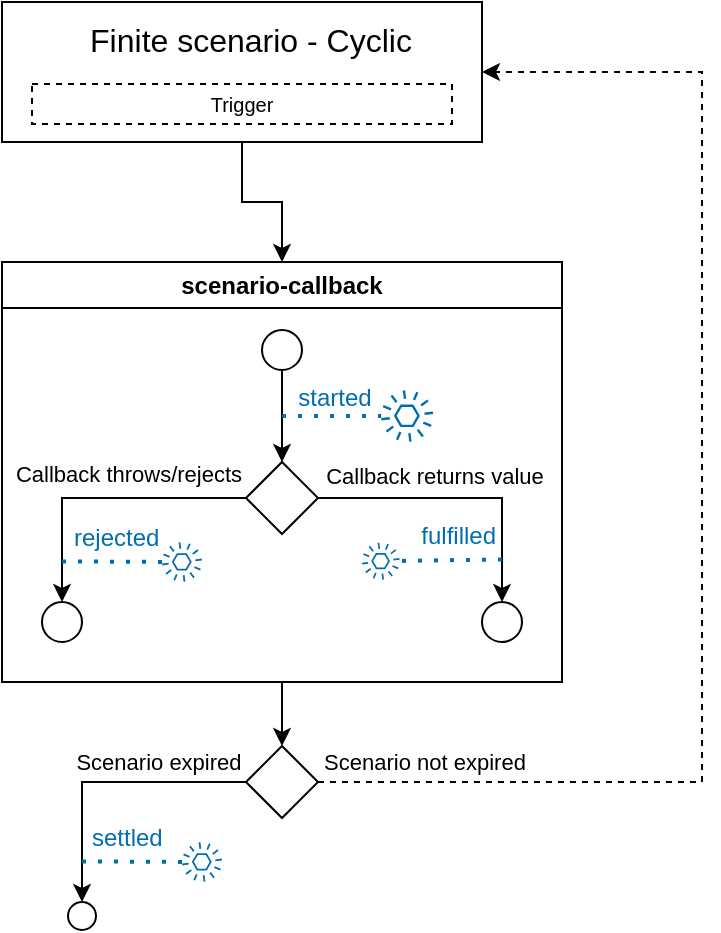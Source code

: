 <mxfile version="22.1.11" type="device">
  <diagram name="Page-1" id="GjADALFRXc79j0We-ExA">
    <mxGraphModel dx="1420" dy="875" grid="1" gridSize="10" guides="1" tooltips="1" connect="1" arrows="1" fold="1" page="1" pageScale="1" pageWidth="827" pageHeight="1169" math="0" shadow="0">
      <root>
        <mxCell id="0" />
        <mxCell id="1" parent="0" />
        <mxCell id="VPtR1da3bGN1WhFtwcaK-1" style="edgeStyle=orthogonalEdgeStyle;rounded=0;orthogonalLoop=1;jettySize=auto;html=1;entryX=1;entryY=0.5;entryDx=0;entryDy=0;dashed=1;" edge="1" parent="1" source="VPtR1da3bGN1WhFtwcaK-30" target="VPtR1da3bGN1WhFtwcaK-25">
          <mxGeometry relative="1" as="geometry">
            <Array as="points">
              <mxPoint x="390" y="440" />
              <mxPoint x="390" y="85" />
            </Array>
            <mxPoint x="230" y="438" as="sourcePoint" />
          </mxGeometry>
        </mxCell>
        <mxCell id="VPtR1da3bGN1WhFtwcaK-32" value="Scenario not expired" style="edgeLabel;html=1;align=center;verticalAlign=middle;resizable=0;points=[];" vertex="1" connectable="0" parent="VPtR1da3bGN1WhFtwcaK-1">
          <mxGeometry x="-0.87" y="1" relative="1" as="geometry">
            <mxPoint x="10" y="-9" as="offset" />
          </mxGeometry>
        </mxCell>
        <mxCell id="VPtR1da3bGN1WhFtwcaK-31" value="" style="edgeStyle=orthogonalEdgeStyle;rounded=0;orthogonalLoop=1;jettySize=auto;html=1;" edge="1" parent="1" source="VPtR1da3bGN1WhFtwcaK-2" target="VPtR1da3bGN1WhFtwcaK-30">
          <mxGeometry relative="1" as="geometry" />
        </mxCell>
        <mxCell id="VPtR1da3bGN1WhFtwcaK-2" value="scenario-callback" style="swimlane;whiteSpace=wrap;html=1;" vertex="1" parent="1">
          <mxGeometry x="40" y="180" width="280" height="210" as="geometry" />
        </mxCell>
        <mxCell id="VPtR1da3bGN1WhFtwcaK-3" value="" style="edgeStyle=orthogonalEdgeStyle;rounded=0;orthogonalLoop=1;jettySize=auto;html=1;" edge="1" parent="VPtR1da3bGN1WhFtwcaK-2" source="VPtR1da3bGN1WhFtwcaK-4" target="VPtR1da3bGN1WhFtwcaK-9">
          <mxGeometry relative="1" as="geometry" />
        </mxCell>
        <mxCell id="VPtR1da3bGN1WhFtwcaK-4" value="" style="ellipse;whiteSpace=wrap;html=1;aspect=fixed;" vertex="1" parent="VPtR1da3bGN1WhFtwcaK-2">
          <mxGeometry x="130" y="34" width="20" height="20" as="geometry" />
        </mxCell>
        <mxCell id="VPtR1da3bGN1WhFtwcaK-5" value="" style="edgeStyle=orthogonalEdgeStyle;rounded=0;orthogonalLoop=1;jettySize=auto;html=1;" edge="1" parent="VPtR1da3bGN1WhFtwcaK-2" source="VPtR1da3bGN1WhFtwcaK-9" target="VPtR1da3bGN1WhFtwcaK-14">
          <mxGeometry relative="1" as="geometry" />
        </mxCell>
        <mxCell id="VPtR1da3bGN1WhFtwcaK-6" value="Callback throws/rejects" style="edgeLabel;html=1;align=center;verticalAlign=middle;resizable=0;points=[];" vertex="1" connectable="0" parent="VPtR1da3bGN1WhFtwcaK-5">
          <mxGeometry x="-0.503" y="-3" relative="1" as="geometry">
            <mxPoint x="-23" y="-9" as="offset" />
          </mxGeometry>
        </mxCell>
        <mxCell id="VPtR1da3bGN1WhFtwcaK-7" value="" style="edgeStyle=orthogonalEdgeStyle;rounded=0;orthogonalLoop=1;jettySize=auto;html=1;" edge="1" parent="VPtR1da3bGN1WhFtwcaK-2" source="VPtR1da3bGN1WhFtwcaK-9" target="VPtR1da3bGN1WhFtwcaK-15">
          <mxGeometry relative="1" as="geometry">
            <mxPoint x="210" y="170" as="targetPoint" />
          </mxGeometry>
        </mxCell>
        <mxCell id="VPtR1da3bGN1WhFtwcaK-8" value="Callback returns value" style="edgeLabel;html=1;align=center;verticalAlign=middle;resizable=0;points=[];" vertex="1" connectable="0" parent="VPtR1da3bGN1WhFtwcaK-7">
          <mxGeometry x="-0.703" y="1" relative="1" as="geometry">
            <mxPoint x="36" y="-10" as="offset" />
          </mxGeometry>
        </mxCell>
        <mxCell id="VPtR1da3bGN1WhFtwcaK-9" value="" style="rhombus;whiteSpace=wrap;html=1;" vertex="1" parent="VPtR1da3bGN1WhFtwcaK-2">
          <mxGeometry x="122" y="100" width="36" height="36" as="geometry" />
        </mxCell>
        <mxCell id="VPtR1da3bGN1WhFtwcaK-10" value="" style="group" vertex="1" connectable="0" parent="VPtR1da3bGN1WhFtwcaK-2">
          <mxGeometry x="140" y="70" width="75.59" height="20" as="geometry" />
        </mxCell>
        <mxCell id="VPtR1da3bGN1WhFtwcaK-11" value="" style="endArrow=none;dashed=1;html=1;dashPattern=1 3;strokeWidth=2;rounded=0;fillColor=#1ba1e2;strokeColor=#006EAF;" edge="1" parent="VPtR1da3bGN1WhFtwcaK-10" target="VPtR1da3bGN1WhFtwcaK-13">
          <mxGeometry width="50" height="50" relative="1" as="geometry">
            <mxPoint y="7" as="sourcePoint" />
            <mxPoint x="10.409" y="25.2" as="targetPoint" />
          </mxGeometry>
        </mxCell>
        <mxCell id="VPtR1da3bGN1WhFtwcaK-12" value="started" style="edgeLabel;html=1;align=center;verticalAlign=middle;resizable=0;points=[];fontSize=12;fontColor=#006EAF;" vertex="1" connectable="0" parent="VPtR1da3bGN1WhFtwcaK-11">
          <mxGeometry x="0.211" relative="1" as="geometry">
            <mxPoint x="-4" y="-9" as="offset" />
          </mxGeometry>
        </mxCell>
        <mxCell id="VPtR1da3bGN1WhFtwcaK-13" value="" style="sketch=0;outlineConnect=0;fontColor=#ffffff;fillColor=#006EAF;strokeColor=#006EAF;dashed=0;verticalLabelPosition=bottom;verticalAlign=top;align=center;html=1;fontSize=12;fontStyle=0;aspect=fixed;pointerEvents=1;shape=mxgraph.aws4.event;" vertex="1" parent="VPtR1da3bGN1WhFtwcaK-10">
          <mxGeometry x="49.59" y="-6" width="26" height="26" as="geometry" />
        </mxCell>
        <mxCell id="VPtR1da3bGN1WhFtwcaK-14" value="" style="ellipse;whiteSpace=wrap;html=1;" vertex="1" parent="VPtR1da3bGN1WhFtwcaK-2">
          <mxGeometry x="20" y="170" width="20" height="20" as="geometry" />
        </mxCell>
        <mxCell id="VPtR1da3bGN1WhFtwcaK-15" value="" style="ellipse;whiteSpace=wrap;html=1;" vertex="1" parent="VPtR1da3bGN1WhFtwcaK-2">
          <mxGeometry x="240" y="170" width="20" height="20" as="geometry" />
        </mxCell>
        <mxCell id="VPtR1da3bGN1WhFtwcaK-16" value="" style="group" vertex="1" connectable="0" parent="VPtR1da3bGN1WhFtwcaK-2">
          <mxGeometry x="30" y="140" width="70" height="20" as="geometry" />
        </mxCell>
        <mxCell id="VPtR1da3bGN1WhFtwcaK-17" value="" style="endArrow=none;dashed=1;html=1;dashPattern=1 3;strokeWidth=2;rounded=0;fillColor=#1ba1e2;strokeColor=#006EAF;" edge="1" parent="VPtR1da3bGN1WhFtwcaK-16" target="VPtR1da3bGN1WhFtwcaK-19">
          <mxGeometry width="50" height="50" relative="1" as="geometry">
            <mxPoint y="9.71" as="sourcePoint" />
            <mxPoint x="129" y="9.71" as="targetPoint" />
          </mxGeometry>
        </mxCell>
        <mxCell id="VPtR1da3bGN1WhFtwcaK-18" value="rejected" style="edgeLabel;html=1;align=left;verticalAlign=middle;resizable=0;points=[];fontSize=12;fontColor=#006EAF;rotation=0;" vertex="1" connectable="0" parent="VPtR1da3bGN1WhFtwcaK-17">
          <mxGeometry x="0.211" relative="1" as="geometry">
            <mxPoint x="-26" y="-12" as="offset" />
          </mxGeometry>
        </mxCell>
        <mxCell id="VPtR1da3bGN1WhFtwcaK-19" value="" style="sketch=0;outlineConnect=0;fontColor=#ffffff;fillColor=#006EAF;strokeColor=#006EAF;dashed=0;verticalLabelPosition=bottom;verticalAlign=top;align=center;html=1;fontSize=12;fontStyle=0;aspect=fixed;pointerEvents=1;shape=mxgraph.aws4.event;" vertex="1" parent="VPtR1da3bGN1WhFtwcaK-16">
          <mxGeometry x="50" width="20" height="20" as="geometry" />
        </mxCell>
        <mxCell id="VPtR1da3bGN1WhFtwcaK-20" value="" style="group" vertex="1" connectable="0" parent="VPtR1da3bGN1WhFtwcaK-2">
          <mxGeometry x="180" y="140.2" width="70" height="18.8" as="geometry" />
        </mxCell>
        <mxCell id="VPtR1da3bGN1WhFtwcaK-21" value="" style="sketch=0;outlineConnect=0;fontColor=#ffffff;fillColor=#006EAF;strokeColor=#006EAF;dashed=0;verticalLabelPosition=bottom;verticalAlign=top;align=center;html=1;fontSize=12;fontStyle=0;aspect=fixed;pointerEvents=1;shape=mxgraph.aws4.event;" vertex="1" parent="VPtR1da3bGN1WhFtwcaK-20">
          <mxGeometry width="18.8" height="18.8" as="geometry" />
        </mxCell>
        <mxCell id="VPtR1da3bGN1WhFtwcaK-22" value="" style="endArrow=none;dashed=1;html=1;dashPattern=1 3;strokeWidth=2;rounded=0;fillColor=#1ba1e2;strokeColor=#006EAF;" edge="1" parent="VPtR1da3bGN1WhFtwcaK-20" target="VPtR1da3bGN1WhFtwcaK-21">
          <mxGeometry width="50" height="50" relative="1" as="geometry">
            <mxPoint x="70" y="8.51" as="sourcePoint" />
            <mxPoint x="150.84" y="8.51" as="targetPoint" />
          </mxGeometry>
        </mxCell>
        <mxCell id="VPtR1da3bGN1WhFtwcaK-23" value="fulfilled" style="edgeLabel;html=1;align=right;verticalAlign=middle;resizable=0;points=[];fontSize=12;fontColor=#006EAF;rotation=0;" vertex="1" connectable="0" parent="VPtR1da3bGN1WhFtwcaK-22">
          <mxGeometry x="0.211" relative="1" as="geometry">
            <mxPoint x="28" y="-12" as="offset" />
          </mxGeometry>
        </mxCell>
        <mxCell id="VPtR1da3bGN1WhFtwcaK-24" style="edgeStyle=orthogonalEdgeStyle;rounded=0;orthogonalLoop=1;jettySize=auto;html=1;" edge="1" parent="1" source="VPtR1da3bGN1WhFtwcaK-25" target="VPtR1da3bGN1WhFtwcaK-2">
          <mxGeometry relative="1" as="geometry" />
        </mxCell>
        <mxCell id="VPtR1da3bGN1WhFtwcaK-25" value="" style="rounded=0;whiteSpace=wrap;html=1;" vertex="1" parent="1">
          <mxGeometry x="40" y="50" width="240" height="70" as="geometry" />
        </mxCell>
        <mxCell id="VPtR1da3bGN1WhFtwcaK-26" value="Finite scenario - Cyclic" style="text;html=1;strokeColor=none;fillColor=none;align=center;verticalAlign=middle;whiteSpace=wrap;rounded=0;fontSize=16;" vertex="1" parent="1">
          <mxGeometry x="77.5" y="54" width="172.5" height="30" as="geometry" />
        </mxCell>
        <mxCell id="VPtR1da3bGN1WhFtwcaK-27" value="" style="group" vertex="1" connectable="0" parent="1">
          <mxGeometry x="75" y="67" width="190" height="44" as="geometry" />
        </mxCell>
        <mxCell id="VPtR1da3bGN1WhFtwcaK-28" value="&lt;font style=&quot;font-size: 10px;&quot;&gt;Trigger&lt;/font&gt;" style="rounded=0;whiteSpace=wrap;html=1;dashed=1;" vertex="1" parent="VPtR1da3bGN1WhFtwcaK-27">
          <mxGeometry x="-20" y="24" width="210" height="20" as="geometry" />
        </mxCell>
        <mxCell id="VPtR1da3bGN1WhFtwcaK-35" value="" style="edgeStyle=orthogonalEdgeStyle;rounded=0;orthogonalLoop=1;jettySize=auto;html=1;" edge="1" parent="1" source="VPtR1da3bGN1WhFtwcaK-30" target="VPtR1da3bGN1WhFtwcaK-34">
          <mxGeometry relative="1" as="geometry" />
        </mxCell>
        <mxCell id="VPtR1da3bGN1WhFtwcaK-30" value="" style="rhombus;whiteSpace=wrap;html=1;" vertex="1" parent="1">
          <mxGeometry x="162" y="422" width="36" height="36" as="geometry" />
        </mxCell>
        <mxCell id="VPtR1da3bGN1WhFtwcaK-34" value="" style="ellipse;whiteSpace=wrap;html=1;" vertex="1" parent="1">
          <mxGeometry x="73" y="500" width="14" height="14" as="geometry" />
        </mxCell>
        <mxCell id="VPtR1da3bGN1WhFtwcaK-36" value="Scenario expired" style="edgeLabel;html=1;align=center;verticalAlign=middle;resizable=0;points=[];" vertex="1" connectable="0" parent="1">
          <mxGeometry x="118" y="430" as="geometry" />
        </mxCell>
        <mxCell id="VPtR1da3bGN1WhFtwcaK-39" value="" style="group" vertex="1" connectable="0" parent="1">
          <mxGeometry x="80" y="470" width="70" height="20" as="geometry" />
        </mxCell>
        <mxCell id="VPtR1da3bGN1WhFtwcaK-40" value="" style="endArrow=none;dashed=1;html=1;dashPattern=1 3;strokeWidth=2;rounded=0;fillColor=#1ba1e2;strokeColor=#006EAF;" edge="1" parent="VPtR1da3bGN1WhFtwcaK-39" target="VPtR1da3bGN1WhFtwcaK-42">
          <mxGeometry width="50" height="50" relative="1" as="geometry">
            <mxPoint y="9.71" as="sourcePoint" />
            <mxPoint x="129" y="9.71" as="targetPoint" />
          </mxGeometry>
        </mxCell>
        <mxCell id="VPtR1da3bGN1WhFtwcaK-41" value="settled" style="edgeLabel;html=1;align=left;verticalAlign=middle;resizable=0;points=[];fontSize=12;fontColor=#006EAF;rotation=0;" vertex="1" connectable="0" parent="VPtR1da3bGN1WhFtwcaK-40">
          <mxGeometry x="0.211" relative="1" as="geometry">
            <mxPoint x="-27" y="-12" as="offset" />
          </mxGeometry>
        </mxCell>
        <mxCell id="VPtR1da3bGN1WhFtwcaK-42" value="" style="sketch=0;outlineConnect=0;fontColor=#ffffff;fillColor=#006EAF;strokeColor=#006EAF;dashed=0;verticalLabelPosition=bottom;verticalAlign=top;align=center;html=1;fontSize=12;fontStyle=0;aspect=fixed;pointerEvents=1;shape=mxgraph.aws4.event;" vertex="1" parent="VPtR1da3bGN1WhFtwcaK-39">
          <mxGeometry x="50" width="20" height="20" as="geometry" />
        </mxCell>
      </root>
    </mxGraphModel>
  </diagram>
</mxfile>
